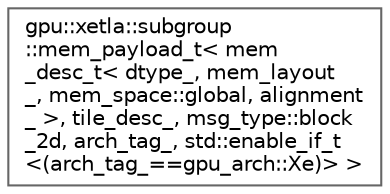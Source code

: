 digraph "Graphical Class Hierarchy"
{
 // LATEX_PDF_SIZE
  bgcolor="transparent";
  edge [fontname=Helvetica,fontsize=10,labelfontname=Helvetica,labelfontsize=10];
  node [fontname=Helvetica,fontsize=10,shape=box,height=0.2,width=0.4];
  rankdir="LR";
  Node0 [id="Node000000",label="gpu::xetla::subgroup\l::mem_payload_t\< mem\l_desc_t\< dtype_, mem_layout\l_, mem_space::global, alignment\l_ \>, tile_desc_, msg_type::block\l_2d, arch_tag_, std::enable_if_t\l\<(arch_tag_==gpu_arch::Xe)\> \>",height=0.2,width=0.4,color="grey40", fillcolor="white", style="filled",URL="$structgpu_1_1xetla_1_1subgroup_1_1mem__payload__t_3_01mem__desc__t_3_01dtype___00_01mem__layout_555b769d6bcab0991048d115551ad3d6.html",tooltip="Is to describe the global memory surface for block-2d load/store for each block in one tile,..."];
}
